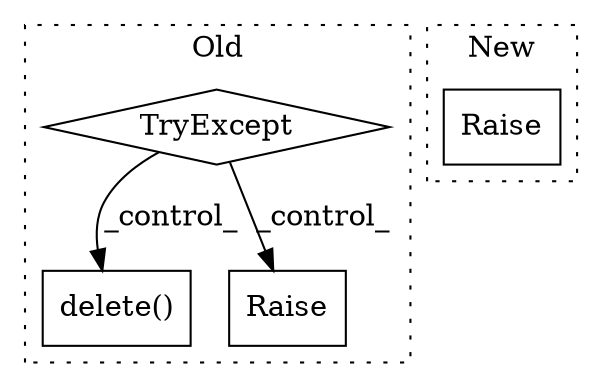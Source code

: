 digraph G {
subgraph cluster0 {
1 [label="delete()" a="75" s="1369" l="43" shape="box"];
3 [label="TryExcept" a="71" s="1223" l="17" shape="diamond"];
4 [label="Raise" a="91" s="1668" l="6" shape="box"];
label = "Old";
style="dotted";
}
subgraph cluster1 {
2 [label="Raise" a="91" s="1900" l="6" shape="box"];
label = "New";
style="dotted";
}
3 -> 1 [label="_control_"];
3 -> 4 [label="_control_"];
}
